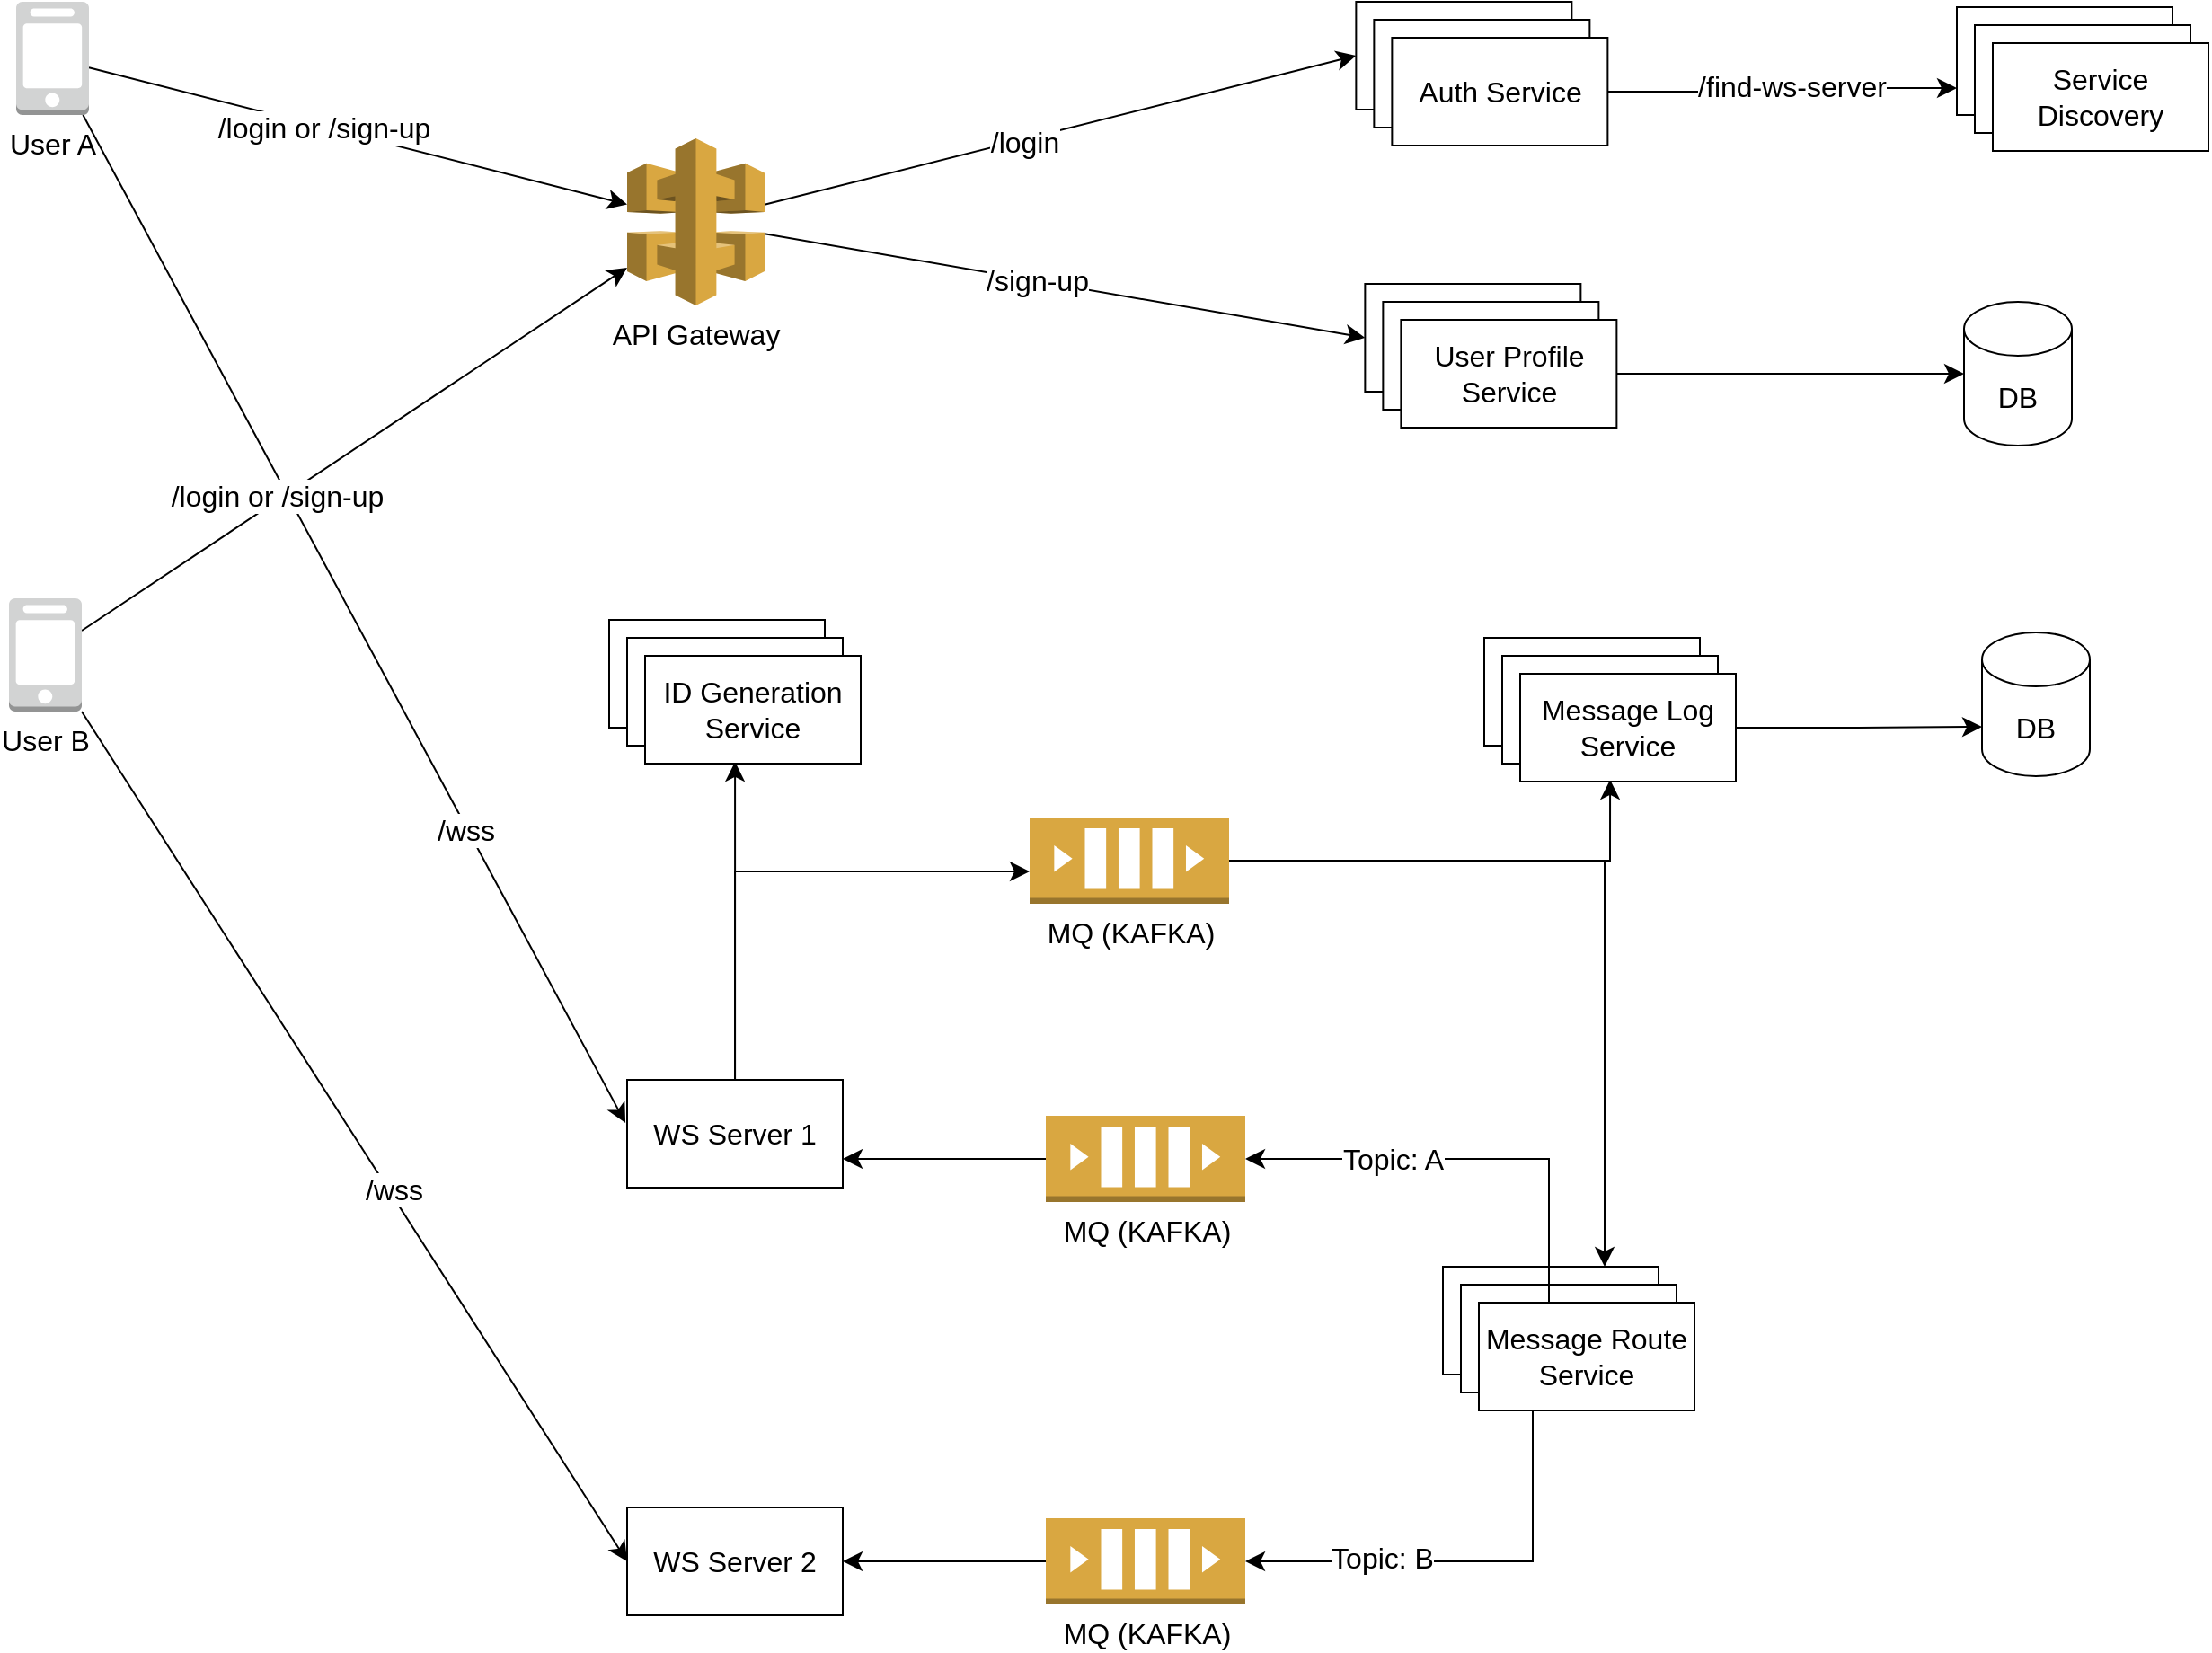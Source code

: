<mxfile version="20.8.20" type="github">
  <diagram name="Page-1" id="FaiYo3VfVypyQkwJXVoq">
    <mxGraphModel dx="1834" dy="2197" grid="0" gridSize="10" guides="1" tooltips="1" connect="1" arrows="1" fold="1" page="0" pageScale="1" pageWidth="827" pageHeight="1169" background="none" math="0" shadow="0">
      <root>
        <mxCell id="0" />
        <mxCell id="1" parent="0" />
        <mxCell id="ZzfddEjBBQgfaQ5Hms3C-117" style="rounded=0;orthogonalLoop=1;jettySize=auto;html=1;fontSize=12;startSize=8;endSize=8;" edge="1" parent="1" source="ZzfddEjBBQgfaQ5Hms3C-78" target="ZzfddEjBBQgfaQ5Hms3C-86">
          <mxGeometry relative="1" as="geometry" />
        </mxCell>
        <mxCell id="ZzfddEjBBQgfaQ5Hms3C-124" value="/login or /sign-up" style="edgeLabel;html=1;align=center;verticalAlign=middle;resizable=0;points=[];fontSize=16;" vertex="1" connectable="0" parent="ZzfddEjBBQgfaQ5Hms3C-117">
          <mxGeometry x="-0.132" relative="1" as="geometry">
            <mxPoint as="offset" />
          </mxGeometry>
        </mxCell>
        <mxCell id="ZzfddEjBBQgfaQ5Hms3C-122" style="edgeStyle=none;rounded=0;orthogonalLoop=1;jettySize=auto;html=1;entryX=-0.008;entryY=0.4;entryDx=0;entryDy=0;entryPerimeter=0;fontSize=12;startSize=8;endSize=8;" edge="1" parent="1" source="ZzfddEjBBQgfaQ5Hms3C-78" target="ZzfddEjBBQgfaQ5Hms3C-120">
          <mxGeometry relative="1" as="geometry" />
        </mxCell>
        <mxCell id="ZzfddEjBBQgfaQ5Hms3C-126" value="/wss" style="edgeLabel;html=1;align=center;verticalAlign=middle;resizable=0;points=[];fontSize=16;" vertex="1" connectable="0" parent="ZzfddEjBBQgfaQ5Hms3C-122">
          <mxGeometry x="0.416" y="-1" relative="1" as="geometry">
            <mxPoint as="offset" />
          </mxGeometry>
        </mxCell>
        <mxCell id="ZzfddEjBBQgfaQ5Hms3C-78" value="User A" style="outlineConnect=0;dashed=0;verticalLabelPosition=bottom;verticalAlign=top;align=center;html=1;shape=mxgraph.aws3.mobile_client;fillColor=#D2D3D3;gradientColor=none;fontSize=16;" vertex="1" parent="1">
          <mxGeometry x="-108" y="-855" width="40.5" height="63" as="geometry" />
        </mxCell>
        <mxCell id="ZzfddEjBBQgfaQ5Hms3C-118" style="edgeStyle=none;rounded=0;orthogonalLoop=1;jettySize=auto;html=1;fontSize=12;startSize=8;endSize=8;" edge="1" parent="1" source="ZzfddEjBBQgfaQ5Hms3C-79" target="ZzfddEjBBQgfaQ5Hms3C-86">
          <mxGeometry relative="1" as="geometry" />
        </mxCell>
        <mxCell id="ZzfddEjBBQgfaQ5Hms3C-123" style="edgeStyle=none;rounded=0;orthogonalLoop=1;jettySize=auto;html=1;entryX=0;entryY=0.5;entryDx=0;entryDy=0;fontSize=12;startSize=8;endSize=8;" edge="1" parent="1" source="ZzfddEjBBQgfaQ5Hms3C-79" target="ZzfddEjBBQgfaQ5Hms3C-121">
          <mxGeometry relative="1" as="geometry" />
        </mxCell>
        <mxCell id="ZzfddEjBBQgfaQ5Hms3C-127" value="/wss" style="edgeLabel;html=1;align=center;verticalAlign=middle;resizable=0;points=[];fontSize=16;" vertex="1" connectable="0" parent="ZzfddEjBBQgfaQ5Hms3C-123">
          <mxGeometry x="0.129" y="2" relative="1" as="geometry">
            <mxPoint as="offset" />
          </mxGeometry>
        </mxCell>
        <mxCell id="ZzfddEjBBQgfaQ5Hms3C-79" value="User B" style="outlineConnect=0;dashed=0;verticalLabelPosition=bottom;verticalAlign=top;align=center;html=1;shape=mxgraph.aws3.mobile_client;fillColor=#D2D3D3;gradientColor=none;fontSize=16;" vertex="1" parent="1">
          <mxGeometry x="-112" y="-523" width="40.5" height="63" as="geometry" />
        </mxCell>
        <mxCell id="ZzfddEjBBQgfaQ5Hms3C-98" style="edgeStyle=none;curved=1;rounded=0;orthogonalLoop=1;jettySize=auto;html=1;entryX=0;entryY=0.5;entryDx=0;entryDy=0;fontSize=12;startSize=8;endSize=8;" edge="1" parent="1" source="ZzfddEjBBQgfaQ5Hms3C-86" target="ZzfddEjBBQgfaQ5Hms3C-89">
          <mxGeometry relative="1" as="geometry" />
        </mxCell>
        <mxCell id="ZzfddEjBBQgfaQ5Hms3C-108" value="/login" style="edgeLabel;html=1;align=center;verticalAlign=middle;resizable=0;points=[];fontSize=16;" vertex="1" connectable="0" parent="ZzfddEjBBQgfaQ5Hms3C-98">
          <mxGeometry x="-0.124" y="-1" relative="1" as="geometry">
            <mxPoint as="offset" />
          </mxGeometry>
        </mxCell>
        <mxCell id="ZzfddEjBBQgfaQ5Hms3C-107" style="edgeStyle=none;curved=1;rounded=0;orthogonalLoop=1;jettySize=auto;html=1;entryX=0;entryY=0.5;entryDx=0;entryDy=0;fontSize=12;startSize=8;endSize=8;" edge="1" parent="1" source="ZzfddEjBBQgfaQ5Hms3C-86" target="ZzfddEjBBQgfaQ5Hms3C-92">
          <mxGeometry relative="1" as="geometry" />
        </mxCell>
        <mxCell id="ZzfddEjBBQgfaQ5Hms3C-109" value="/sign-up" style="edgeLabel;html=1;align=center;verticalAlign=middle;resizable=0;points=[];fontSize=16;" vertex="1" connectable="0" parent="ZzfddEjBBQgfaQ5Hms3C-107">
          <mxGeometry x="-0.372" y="-1" relative="1" as="geometry">
            <mxPoint x="46" y="6" as="offset" />
          </mxGeometry>
        </mxCell>
        <mxCell id="ZzfddEjBBQgfaQ5Hms3C-86" value="API Gateway" style="outlineConnect=0;dashed=0;verticalLabelPosition=bottom;verticalAlign=top;align=center;html=1;shape=mxgraph.aws3.api_gateway;fillColor=#D9A741;gradientColor=none;fontSize=16;" vertex="1" parent="1">
          <mxGeometry x="232" y="-779.01" width="76.5" height="93" as="geometry" />
        </mxCell>
        <mxCell id="ZzfddEjBBQgfaQ5Hms3C-89" value="" style="rounded=0;whiteSpace=wrap;html=1;fontSize=16;" vertex="1" parent="1">
          <mxGeometry x="637.68" y="-855" width="120" height="60" as="geometry" />
        </mxCell>
        <mxCell id="ZzfddEjBBQgfaQ5Hms3C-90" value="" style="rounded=0;whiteSpace=wrap;html=1;fontSize=16;" vertex="1" parent="1">
          <mxGeometry x="647.68" y="-845" width="120" height="60" as="geometry" />
        </mxCell>
        <mxCell id="ZzfddEjBBQgfaQ5Hms3C-106" style="edgeStyle=orthogonalEdgeStyle;rounded=0;orthogonalLoop=1;jettySize=auto;html=1;entryX=0;entryY=0.75;entryDx=0;entryDy=0;fontSize=12;startSize=8;endSize=8;" edge="1" parent="1" source="ZzfddEjBBQgfaQ5Hms3C-91" target="ZzfddEjBBQgfaQ5Hms3C-102">
          <mxGeometry relative="1" as="geometry" />
        </mxCell>
        <mxCell id="ZzfddEjBBQgfaQ5Hms3C-119" value="/find-ws-server" style="edgeLabel;html=1;align=center;verticalAlign=middle;resizable=0;points=[];fontSize=16;" vertex="1" connectable="0" parent="ZzfddEjBBQgfaQ5Hms3C-106">
          <mxGeometry x="-0.233" y="3" relative="1" as="geometry">
            <mxPoint x="27" as="offset" />
          </mxGeometry>
        </mxCell>
        <mxCell id="ZzfddEjBBQgfaQ5Hms3C-91" value="Auth Service" style="rounded=0;whiteSpace=wrap;html=1;fontSize=16;" vertex="1" parent="1">
          <mxGeometry x="657.68" y="-835" width="120" height="60" as="geometry" />
        </mxCell>
        <mxCell id="ZzfddEjBBQgfaQ5Hms3C-92" value="" style="rounded=0;whiteSpace=wrap;html=1;fontSize=16;" vertex="1" parent="1">
          <mxGeometry x="642.68" y="-698" width="120" height="60" as="geometry" />
        </mxCell>
        <mxCell id="ZzfddEjBBQgfaQ5Hms3C-93" value="" style="rounded=0;whiteSpace=wrap;html=1;fontSize=16;" vertex="1" parent="1">
          <mxGeometry x="652.68" y="-688" width="120" height="60" as="geometry" />
        </mxCell>
        <mxCell id="ZzfddEjBBQgfaQ5Hms3C-170" style="edgeStyle=orthogonalEdgeStyle;rounded=0;orthogonalLoop=1;jettySize=auto;html=1;entryX=0;entryY=0.5;entryDx=0;entryDy=0;entryPerimeter=0;fontSize=12;startSize=8;endSize=8;" edge="1" parent="1" source="ZzfddEjBBQgfaQ5Hms3C-94" target="ZzfddEjBBQgfaQ5Hms3C-169">
          <mxGeometry relative="1" as="geometry" />
        </mxCell>
        <mxCell id="ZzfddEjBBQgfaQ5Hms3C-94" value="User Profile Service" style="rounded=0;whiteSpace=wrap;html=1;fontSize=16;" vertex="1" parent="1">
          <mxGeometry x="662.68" y="-678" width="120" height="60" as="geometry" />
        </mxCell>
        <mxCell id="ZzfddEjBBQgfaQ5Hms3C-102" value="" style="rounded=0;whiteSpace=wrap;html=1;fontSize=16;" vertex="1" parent="1">
          <mxGeometry x="972" y="-852" width="120" height="60" as="geometry" />
        </mxCell>
        <mxCell id="ZzfddEjBBQgfaQ5Hms3C-103" value="" style="rounded=0;whiteSpace=wrap;html=1;fontSize=16;" vertex="1" parent="1">
          <mxGeometry x="982" y="-842" width="120" height="60" as="geometry" />
        </mxCell>
        <mxCell id="ZzfddEjBBQgfaQ5Hms3C-104" value="Service Discovery" style="rounded=0;whiteSpace=wrap;html=1;fontSize=16;" vertex="1" parent="1">
          <mxGeometry x="992" y="-832" width="120" height="60" as="geometry" />
        </mxCell>
        <mxCell id="ZzfddEjBBQgfaQ5Hms3C-158" style="edgeStyle=orthogonalEdgeStyle;rounded=0;orthogonalLoop=1;jettySize=auto;html=1;entryX=0.417;entryY=0.983;entryDx=0;entryDy=0;entryPerimeter=0;fontSize=12;startSize=8;endSize=8;" edge="1" parent="1" source="ZzfddEjBBQgfaQ5Hms3C-120" target="ZzfddEjBBQgfaQ5Hms3C-156">
          <mxGeometry relative="1" as="geometry" />
        </mxCell>
        <mxCell id="ZzfddEjBBQgfaQ5Hms3C-160" style="edgeStyle=orthogonalEdgeStyle;rounded=0;orthogonalLoop=1;jettySize=auto;html=1;fontSize=12;startSize=8;endSize=8;" edge="1" parent="1" source="ZzfddEjBBQgfaQ5Hms3C-120" target="ZzfddEjBBQgfaQ5Hms3C-130">
          <mxGeometry relative="1" as="geometry">
            <Array as="points">
              <mxPoint x="292" y="-371" />
            </Array>
          </mxGeometry>
        </mxCell>
        <mxCell id="ZzfddEjBBQgfaQ5Hms3C-120" value="WS Server 1" style="rounded=0;whiteSpace=wrap;html=1;fontSize=16;" vertex="1" parent="1">
          <mxGeometry x="232" y="-255" width="120" height="60" as="geometry" />
        </mxCell>
        <mxCell id="ZzfddEjBBQgfaQ5Hms3C-121" value="WS Server 2" style="rounded=0;whiteSpace=wrap;html=1;fontSize=16;" vertex="1" parent="1">
          <mxGeometry x="232" y="-17" width="120" height="60" as="geometry" />
        </mxCell>
        <mxCell id="ZzfddEjBBQgfaQ5Hms3C-125" value="/login or /sign-up" style="edgeLabel;html=1;align=center;verticalAlign=middle;resizable=0;points=[];fontSize=16;" vertex="1" connectable="0" parent="1">
          <mxGeometry x="43.001" y="-791.997" as="geometry">
            <mxPoint x="-6" y="212" as="offset" />
          </mxGeometry>
        </mxCell>
        <mxCell id="ZzfddEjBBQgfaQ5Hms3C-151" style="edgeStyle=orthogonalEdgeStyle;rounded=0;orthogonalLoop=1;jettySize=auto;html=1;entryX=0.417;entryY=0.983;entryDx=0;entryDy=0;entryPerimeter=0;fontSize=12;startSize=8;endSize=8;" edge="1" parent="1" source="ZzfddEjBBQgfaQ5Hms3C-130" target="ZzfddEjBBQgfaQ5Hms3C-149">
          <mxGeometry relative="1" as="geometry" />
        </mxCell>
        <mxCell id="ZzfddEjBBQgfaQ5Hms3C-168" style="edgeStyle=orthogonalEdgeStyle;rounded=0;orthogonalLoop=1;jettySize=auto;html=1;entryX=0.75;entryY=0;entryDx=0;entryDy=0;fontSize=12;startSize=8;endSize=8;" edge="1" parent="1" source="ZzfddEjBBQgfaQ5Hms3C-130" target="ZzfddEjBBQgfaQ5Hms3C-135">
          <mxGeometry relative="1" as="geometry" />
        </mxCell>
        <mxCell id="ZzfddEjBBQgfaQ5Hms3C-130" value="MQ (KAFKA)" style="outlineConnect=0;dashed=0;verticalLabelPosition=bottom;verticalAlign=top;align=center;html=1;shape=mxgraph.aws3.queue;fillColor=#D9A741;gradientColor=none;fontSize=16;" vertex="1" parent="1">
          <mxGeometry x="456" y="-401" width="111" height="48" as="geometry" />
        </mxCell>
        <mxCell id="ZzfddEjBBQgfaQ5Hms3C-135" value="" style="rounded=0;whiteSpace=wrap;html=1;fontSize=16;" vertex="1" parent="1">
          <mxGeometry x="686" y="-151" width="120" height="60" as="geometry" />
        </mxCell>
        <mxCell id="ZzfddEjBBQgfaQ5Hms3C-138" value="" style="rounded=0;whiteSpace=wrap;html=1;fontSize=16;" vertex="1" parent="1">
          <mxGeometry x="696" y="-141" width="120" height="60" as="geometry" />
        </mxCell>
        <mxCell id="ZzfddEjBBQgfaQ5Hms3C-163" style="edgeStyle=orthogonalEdgeStyle;rounded=0;orthogonalLoop=1;jettySize=auto;html=1;entryX=1;entryY=0.5;entryDx=0;entryDy=0;entryPerimeter=0;fontSize=12;startSize=8;endSize=8;" edge="1" parent="1" source="ZzfddEjBBQgfaQ5Hms3C-139" target="ZzfddEjBBQgfaQ5Hms3C-141">
          <mxGeometry relative="1" as="geometry">
            <Array as="points">
              <mxPoint x="736" y="13" />
            </Array>
          </mxGeometry>
        </mxCell>
        <mxCell id="ZzfddEjBBQgfaQ5Hms3C-167" value="Topic: B" style="edgeLabel;html=1;align=center;verticalAlign=middle;resizable=0;points=[];fontSize=16;" vertex="1" connectable="0" parent="ZzfddEjBBQgfaQ5Hms3C-163">
          <mxGeometry x="0.383" y="-2" relative="1" as="geometry">
            <mxPoint as="offset" />
          </mxGeometry>
        </mxCell>
        <mxCell id="ZzfddEjBBQgfaQ5Hms3C-164" style="edgeStyle=orthogonalEdgeStyle;rounded=0;orthogonalLoop=1;jettySize=auto;html=1;fontSize=12;startSize=8;endSize=8;" edge="1" parent="1" source="ZzfddEjBBQgfaQ5Hms3C-139" target="ZzfddEjBBQgfaQ5Hms3C-162">
          <mxGeometry relative="1" as="geometry">
            <Array as="points">
              <mxPoint x="745" y="-211" />
            </Array>
          </mxGeometry>
        </mxCell>
        <mxCell id="ZzfddEjBBQgfaQ5Hms3C-166" value="Topic: A" style="edgeLabel;html=1;align=center;verticalAlign=middle;resizable=0;points=[];fontSize=16;" vertex="1" connectable="0" parent="ZzfddEjBBQgfaQ5Hms3C-164">
          <mxGeometry x="0.344" relative="1" as="geometry">
            <mxPoint as="offset" />
          </mxGeometry>
        </mxCell>
        <mxCell id="ZzfddEjBBQgfaQ5Hms3C-139" value="Message Route Service" style="rounded=0;whiteSpace=wrap;html=1;fontSize=16;" vertex="1" parent="1">
          <mxGeometry x="706" y="-131" width="120" height="60" as="geometry" />
        </mxCell>
        <mxCell id="ZzfddEjBBQgfaQ5Hms3C-146" style="edgeStyle=orthogonalEdgeStyle;rounded=0;orthogonalLoop=1;jettySize=auto;html=1;entryX=1;entryY=0.5;entryDx=0;entryDy=0;fontSize=12;startSize=8;endSize=8;" edge="1" parent="1" source="ZzfddEjBBQgfaQ5Hms3C-141" target="ZzfddEjBBQgfaQ5Hms3C-121">
          <mxGeometry relative="1" as="geometry" />
        </mxCell>
        <mxCell id="ZzfddEjBBQgfaQ5Hms3C-141" value="MQ (KAFKA)" style="outlineConnect=0;dashed=0;verticalLabelPosition=bottom;verticalAlign=top;align=center;html=1;shape=mxgraph.aws3.queue;fillColor=#D9A741;gradientColor=none;fontSize=16;" vertex="1" parent="1">
          <mxGeometry x="465" y="-11" width="111" height="48" as="geometry" />
        </mxCell>
        <mxCell id="ZzfddEjBBQgfaQ5Hms3C-147" value="" style="rounded=0;whiteSpace=wrap;html=1;fontSize=16;" vertex="1" parent="1">
          <mxGeometry x="709" y="-501" width="120" height="60" as="geometry" />
        </mxCell>
        <mxCell id="ZzfddEjBBQgfaQ5Hms3C-148" value="" style="rounded=0;whiteSpace=wrap;html=1;fontSize=16;" vertex="1" parent="1">
          <mxGeometry x="719" y="-491" width="120" height="60" as="geometry" />
        </mxCell>
        <mxCell id="ZzfddEjBBQgfaQ5Hms3C-153" style="edgeStyle=orthogonalEdgeStyle;rounded=0;orthogonalLoop=1;jettySize=auto;html=1;entryX=0;entryY=0;entryDx=0;entryDy=52.5;entryPerimeter=0;fontSize=12;startSize=8;endSize=8;" edge="1" parent="1" source="ZzfddEjBBQgfaQ5Hms3C-149" target="ZzfddEjBBQgfaQ5Hms3C-152">
          <mxGeometry relative="1" as="geometry" />
        </mxCell>
        <mxCell id="ZzfddEjBBQgfaQ5Hms3C-149" value="Message Log Service" style="rounded=0;whiteSpace=wrap;html=1;fontSize=16;" vertex="1" parent="1">
          <mxGeometry x="729" y="-481" width="120" height="60" as="geometry" />
        </mxCell>
        <mxCell id="ZzfddEjBBQgfaQ5Hms3C-152" value="DB" style="shape=cylinder3;whiteSpace=wrap;html=1;boundedLbl=1;backgroundOutline=1;size=15;fontSize=16;" vertex="1" parent="1">
          <mxGeometry x="986" y="-504" width="60" height="80" as="geometry" />
        </mxCell>
        <mxCell id="ZzfddEjBBQgfaQ5Hms3C-154" value="" style="rounded=0;whiteSpace=wrap;html=1;fontSize=16;" vertex="1" parent="1">
          <mxGeometry x="222" y="-511" width="120" height="60" as="geometry" />
        </mxCell>
        <mxCell id="ZzfddEjBBQgfaQ5Hms3C-155" value="" style="rounded=0;whiteSpace=wrap;html=1;fontSize=16;" vertex="1" parent="1">
          <mxGeometry x="232" y="-501" width="120" height="60" as="geometry" />
        </mxCell>
        <mxCell id="ZzfddEjBBQgfaQ5Hms3C-156" value="ID Generation Service" style="rounded=0;whiteSpace=wrap;html=1;fontSize=16;" vertex="1" parent="1">
          <mxGeometry x="242" y="-491" width="120" height="60" as="geometry" />
        </mxCell>
        <mxCell id="ZzfddEjBBQgfaQ5Hms3C-161" style="edgeStyle=orthogonalEdgeStyle;rounded=0;orthogonalLoop=1;jettySize=auto;html=1;entryX=1;entryY=0.5;entryDx=0;entryDy=0;fontSize=12;startSize=8;endSize=8;" edge="1" parent="1" source="ZzfddEjBBQgfaQ5Hms3C-162">
          <mxGeometry relative="1" as="geometry">
            <mxPoint x="352" y="-211" as="targetPoint" />
          </mxGeometry>
        </mxCell>
        <mxCell id="ZzfddEjBBQgfaQ5Hms3C-162" value="MQ (KAFKA)" style="outlineConnect=0;dashed=0;verticalLabelPosition=bottom;verticalAlign=top;align=center;html=1;shape=mxgraph.aws3.queue;fillColor=#D9A741;gradientColor=none;fontSize=16;" vertex="1" parent="1">
          <mxGeometry x="465" y="-235" width="111" height="48" as="geometry" />
        </mxCell>
        <mxCell id="ZzfddEjBBQgfaQ5Hms3C-169" value="DB" style="shape=cylinder3;whiteSpace=wrap;html=1;boundedLbl=1;backgroundOutline=1;size=15;fontSize=16;" vertex="1" parent="1">
          <mxGeometry x="976" y="-688" width="60" height="80" as="geometry" />
        </mxCell>
      </root>
    </mxGraphModel>
  </diagram>
</mxfile>
